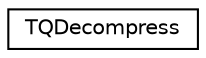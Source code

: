 digraph G
{
  edge [fontname="Helvetica",fontsize="10",labelfontname="Helvetica",labelfontsize="10"];
  node [fontname="Helvetica",fontsize="10",shape=record];
  rankdir="LR";
  Node1 [label="TQDecompress",height=0.2,width=0.4,color="black", fillcolor="white", style="filled",URL="$struct_t_q_decompress.html"];
}
